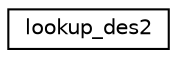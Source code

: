 digraph "Graphical Class Hierarchy"
{
 // INTERACTIVE_SVG=YES
 // LATEX_PDF_SIZE
  edge [fontname="Helvetica",fontsize="10",labelfontname="Helvetica",labelfontsize="10"];
  node [fontname="Helvetica",fontsize="10",shape=record];
  rankdir="LR";
  Node0 [label="lookup_des2",height=0.2,width=0.4,color="black", fillcolor="white", style="filled",URL="$interfacesat__vapor__pres__mod_1_1lookup__des2.html",tooltip=" "];
}
